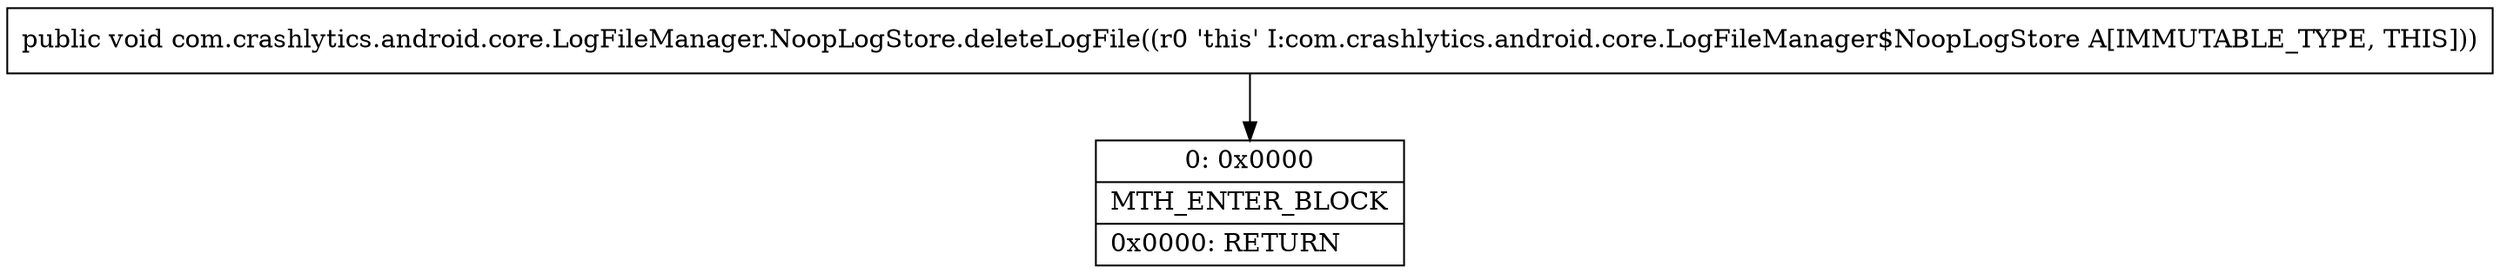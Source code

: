digraph "CFG forcom.crashlytics.android.core.LogFileManager.NoopLogStore.deleteLogFile()V" {
Node_0 [shape=record,label="{0\:\ 0x0000|MTH_ENTER_BLOCK\l|0x0000: RETURN   \l}"];
MethodNode[shape=record,label="{public void com.crashlytics.android.core.LogFileManager.NoopLogStore.deleteLogFile((r0 'this' I:com.crashlytics.android.core.LogFileManager$NoopLogStore A[IMMUTABLE_TYPE, THIS])) }"];
MethodNode -> Node_0;
}

